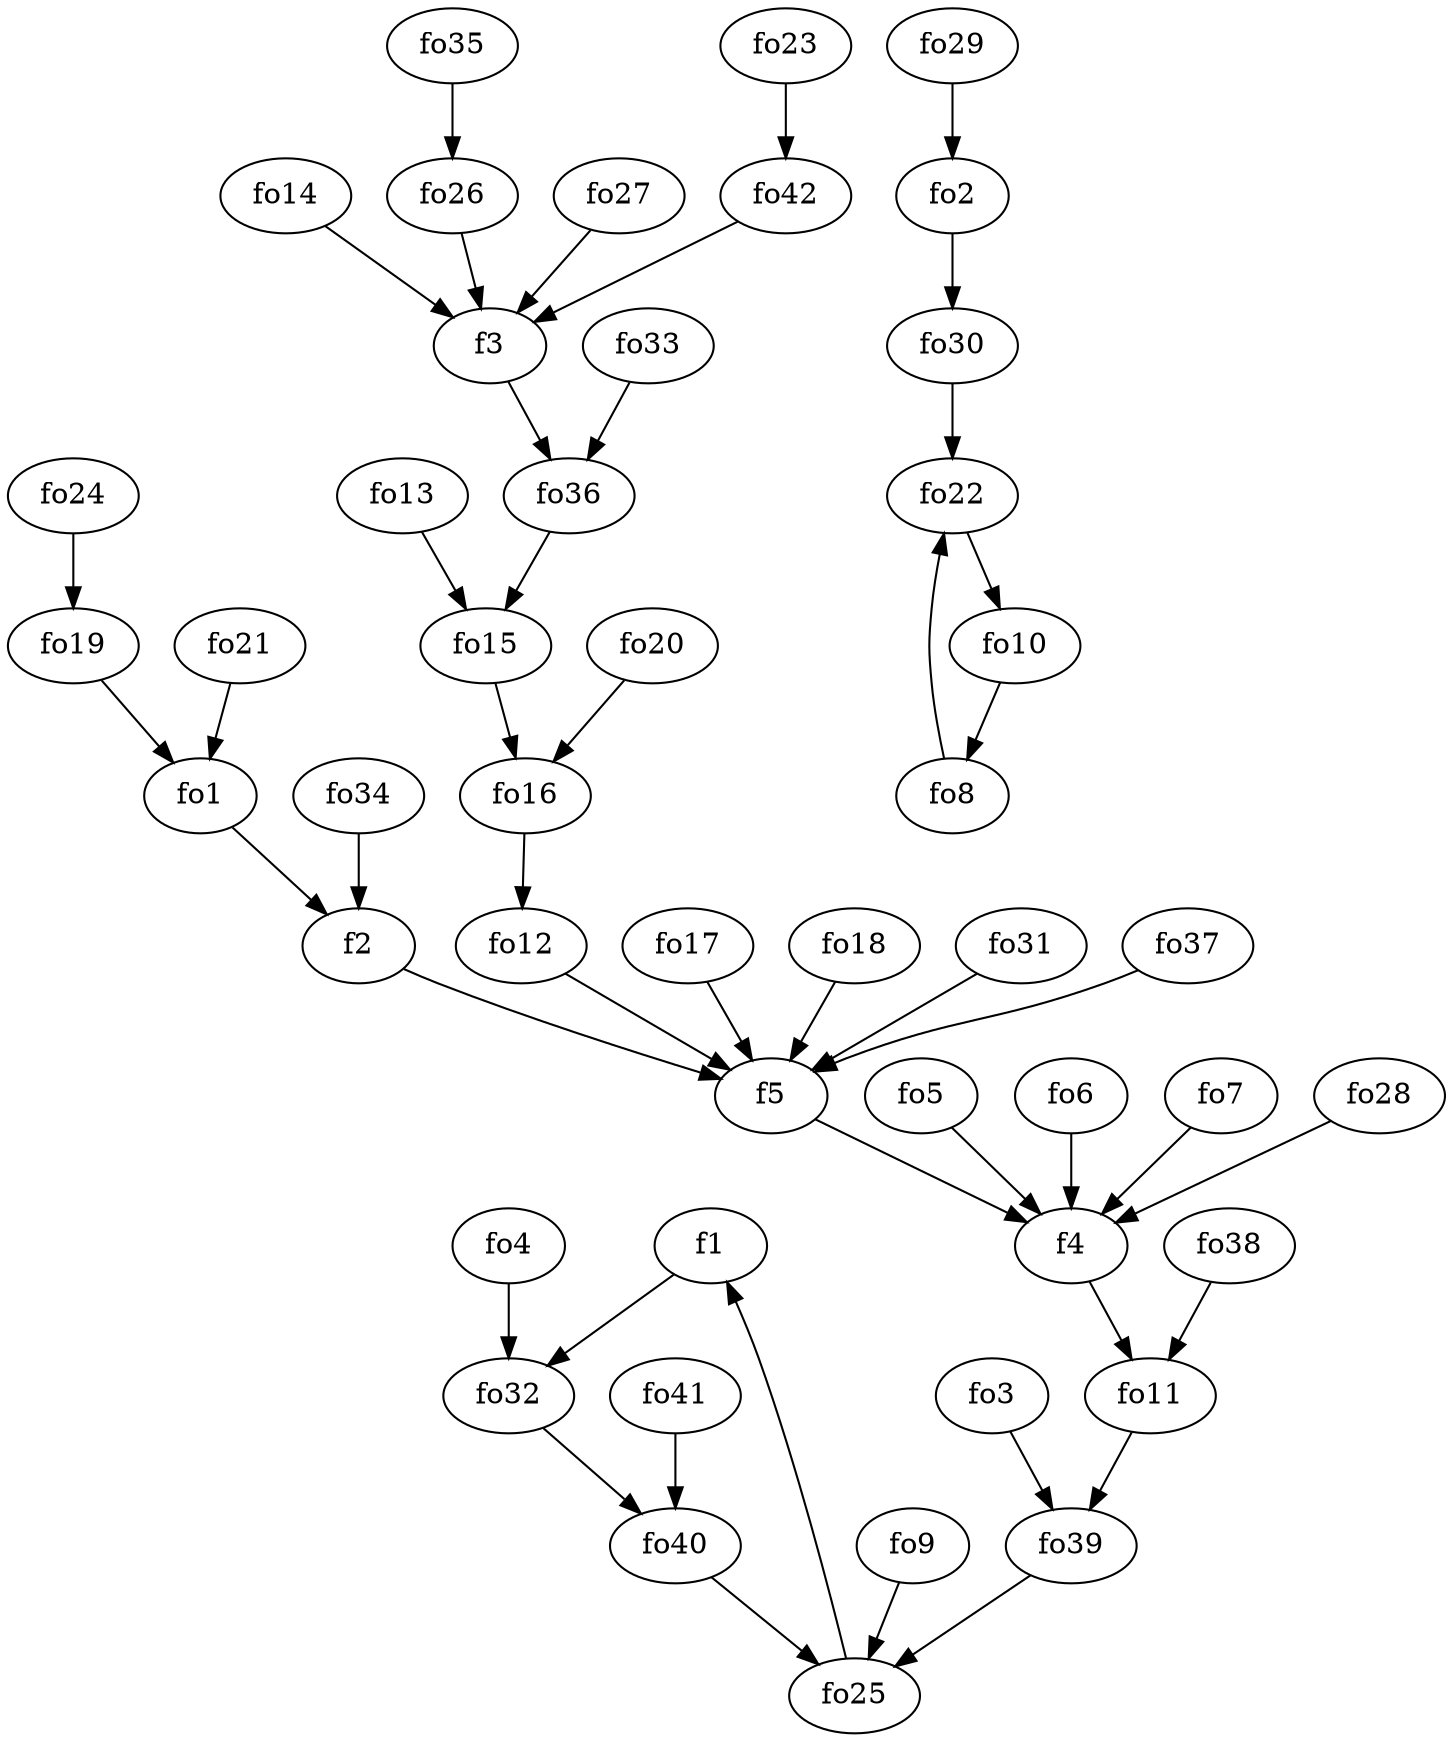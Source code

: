 strict digraph  {
f1;
f2;
f3;
f4;
f5;
fo1;
fo2;
fo3;
fo4;
fo5;
fo6;
fo7;
fo8;
fo9;
fo10;
fo11;
fo12;
fo13;
fo14;
fo15;
fo16;
fo17;
fo18;
fo19;
fo20;
fo21;
fo22;
fo23;
fo24;
fo25;
fo26;
fo27;
fo28;
fo29;
fo30;
fo31;
fo32;
fo33;
fo34;
fo35;
fo36;
fo37;
fo38;
fo39;
fo40;
fo41;
fo42;
f1 -> fo32  [weight=2];
f2 -> f5  [weight=2];
f3 -> fo36  [weight=2];
f4 -> fo11  [weight=2];
f5 -> f4  [weight=2];
fo1 -> f2  [weight=2];
fo2 -> fo30  [weight=2];
fo3 -> fo39  [weight=2];
fo4 -> fo32  [weight=2];
fo5 -> f4  [weight=2];
fo6 -> f4  [weight=2];
fo7 -> f4  [weight=2];
fo8 -> fo22  [weight=2];
fo9 -> fo25  [weight=2];
fo10 -> fo8  [weight=2];
fo11 -> fo39  [weight=2];
fo12 -> f5  [weight=2];
fo13 -> fo15  [weight=2];
fo14 -> f3  [weight=2];
fo15 -> fo16  [weight=2];
fo16 -> fo12  [weight=2];
fo17 -> f5  [weight=2];
fo18 -> f5  [weight=2];
fo19 -> fo1  [weight=2];
fo20 -> fo16  [weight=2];
fo21 -> fo1  [weight=2];
fo22 -> fo10  [weight=2];
fo23 -> fo42  [weight=2];
fo24 -> fo19  [weight=2];
fo25 -> f1  [weight=2];
fo26 -> f3  [weight=2];
fo27 -> f3  [weight=2];
fo28 -> f4  [weight=2];
fo29 -> fo2  [weight=2];
fo30 -> fo22  [weight=2];
fo31 -> f5  [weight=2];
fo32 -> fo40  [weight=2];
fo33 -> fo36  [weight=2];
fo34 -> f2  [weight=2];
fo35 -> fo26  [weight=2];
fo36 -> fo15  [weight=2];
fo37 -> f5  [weight=2];
fo38 -> fo11  [weight=2];
fo39 -> fo25  [weight=2];
fo40 -> fo25  [weight=2];
fo41 -> fo40  [weight=2];
fo42 -> f3  [weight=2];
}
